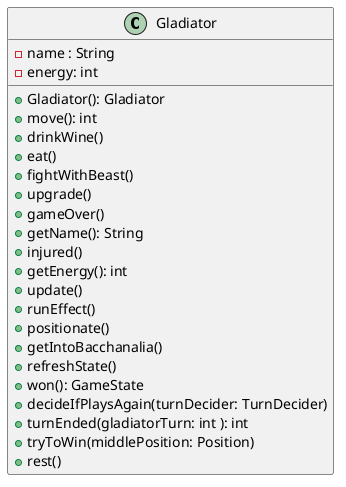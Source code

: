 @startuml
class Gladiator {
    -name : String
    -energy: int
    +Gladiator(): Gladiator
    +move(): int
    +drinkWine()
    +eat()
    +fightWithBeast()
    +upgrade()
    +gameOver()
    +getName(): String
    +injured()
    +getEnergy(): int
    +update()
    +runEffect()
    +positionate()
    +getIntoBacchanalia()
    +refreshState()
    +won(): GameState
    +decideIfPlaysAgain(turnDecider: TurnDecider)
    +turnEnded(gladiatorTurn: int ): int
    +tryToWin(middlePosition: Position)
    +rest()
}
@enduml